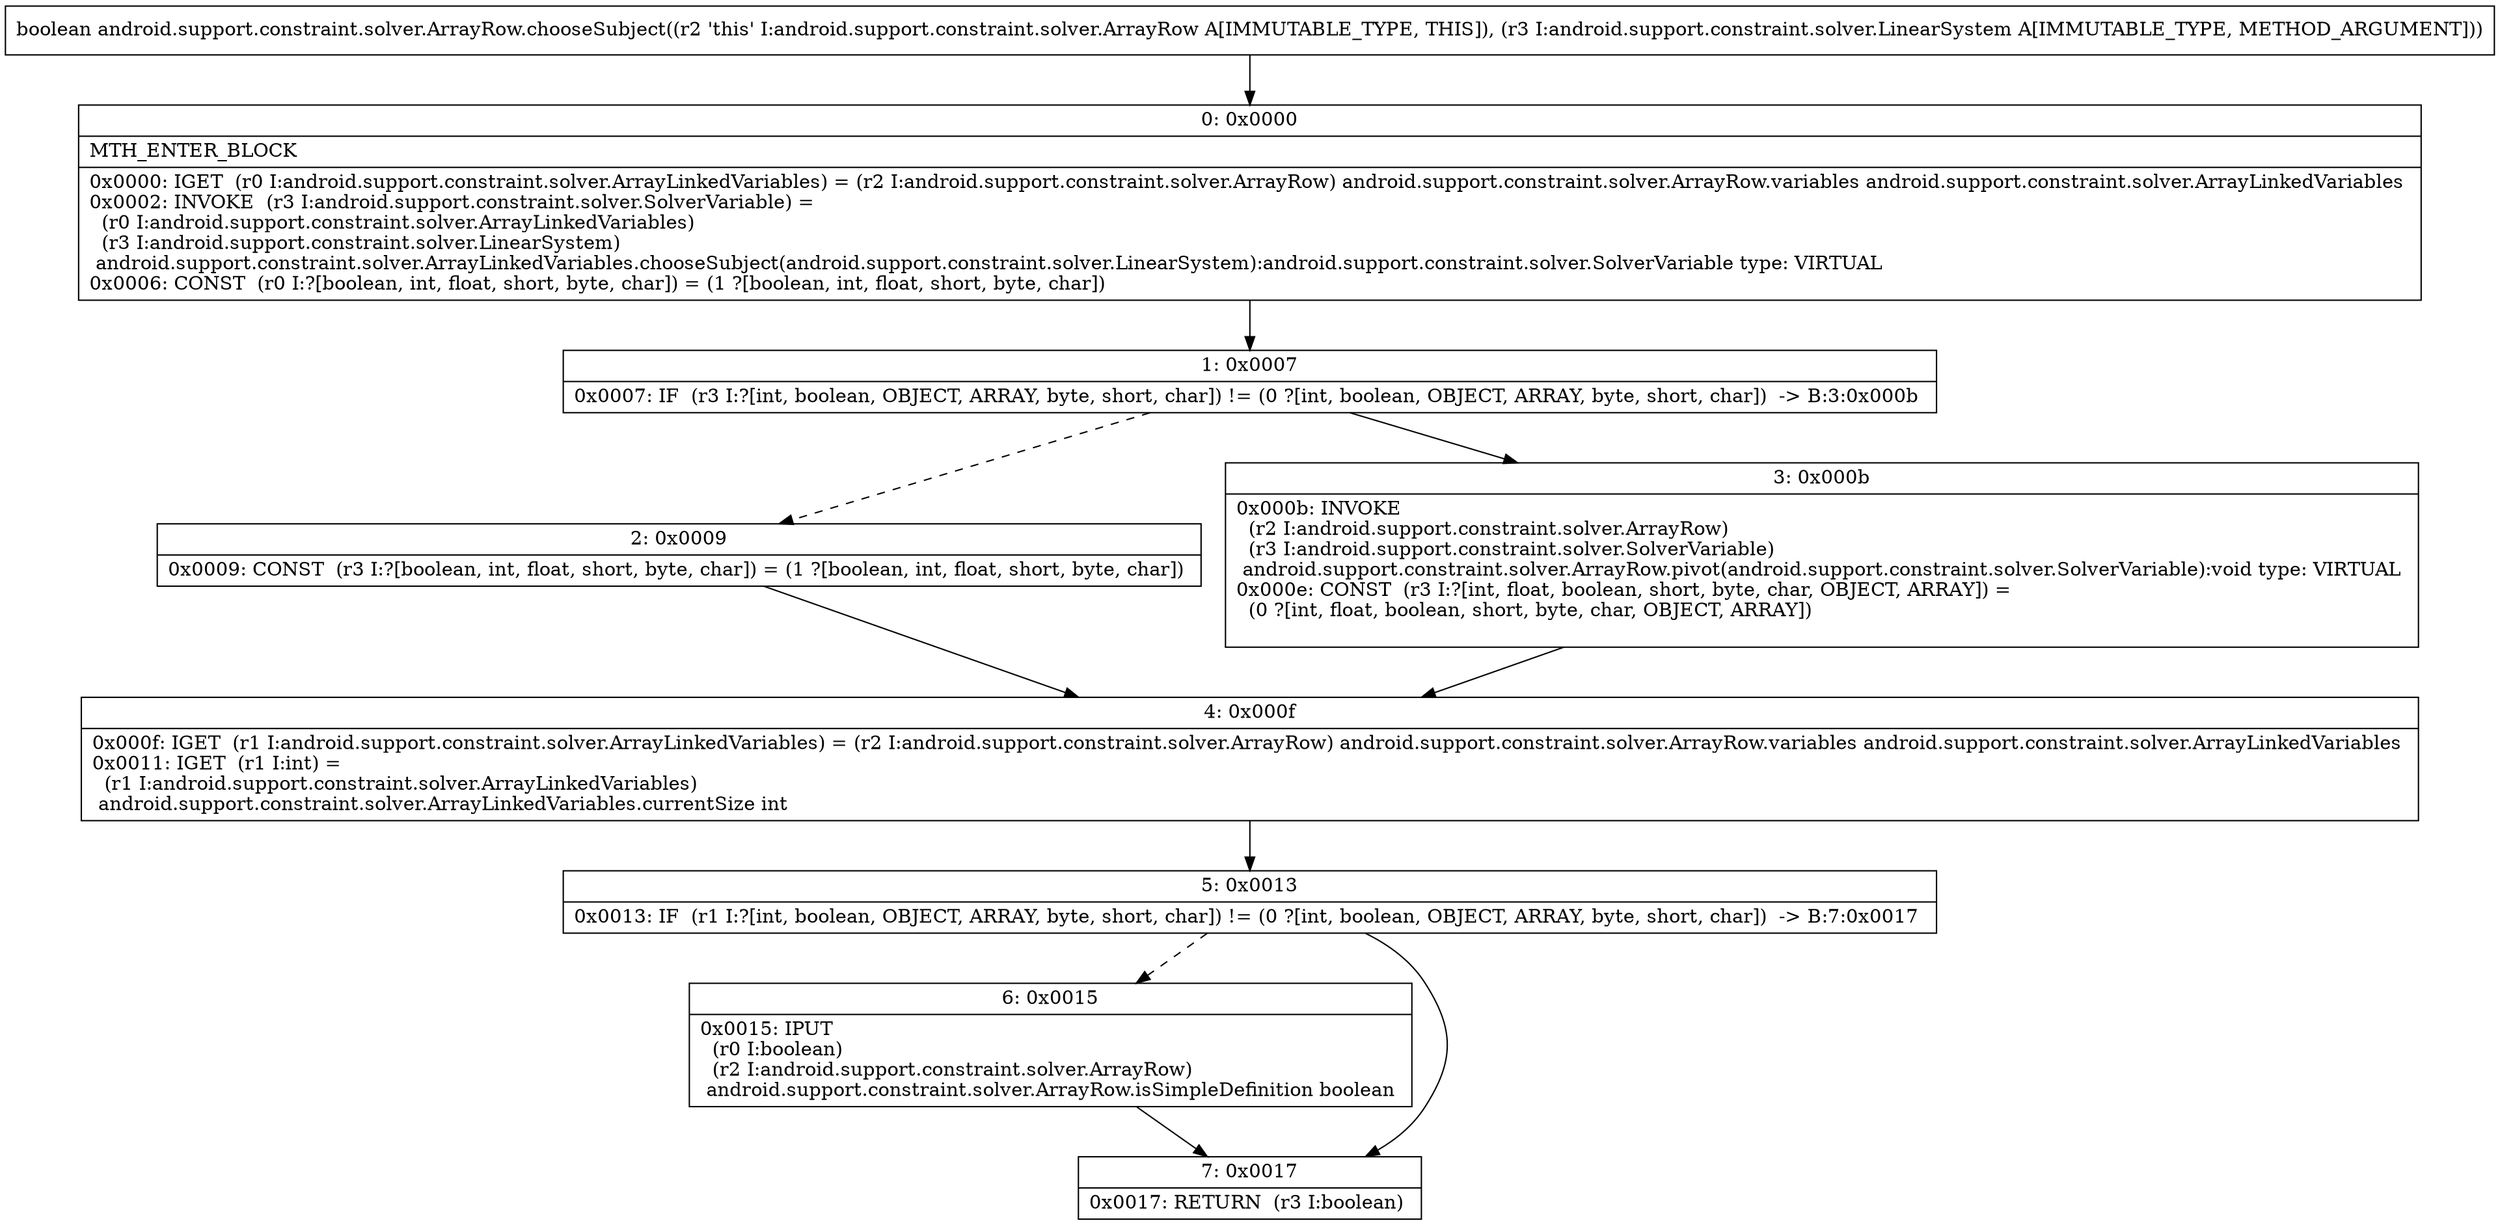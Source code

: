 digraph "CFG forandroid.support.constraint.solver.ArrayRow.chooseSubject(Landroid\/support\/constraint\/solver\/LinearSystem;)Z" {
Node_0 [shape=record,label="{0\:\ 0x0000|MTH_ENTER_BLOCK\l|0x0000: IGET  (r0 I:android.support.constraint.solver.ArrayLinkedVariables) = (r2 I:android.support.constraint.solver.ArrayRow) android.support.constraint.solver.ArrayRow.variables android.support.constraint.solver.ArrayLinkedVariables \l0x0002: INVOKE  (r3 I:android.support.constraint.solver.SolverVariable) = \l  (r0 I:android.support.constraint.solver.ArrayLinkedVariables)\l  (r3 I:android.support.constraint.solver.LinearSystem)\l android.support.constraint.solver.ArrayLinkedVariables.chooseSubject(android.support.constraint.solver.LinearSystem):android.support.constraint.solver.SolverVariable type: VIRTUAL \l0x0006: CONST  (r0 I:?[boolean, int, float, short, byte, char]) = (1 ?[boolean, int, float, short, byte, char]) \l}"];
Node_1 [shape=record,label="{1\:\ 0x0007|0x0007: IF  (r3 I:?[int, boolean, OBJECT, ARRAY, byte, short, char]) != (0 ?[int, boolean, OBJECT, ARRAY, byte, short, char])  \-\> B:3:0x000b \l}"];
Node_2 [shape=record,label="{2\:\ 0x0009|0x0009: CONST  (r3 I:?[boolean, int, float, short, byte, char]) = (1 ?[boolean, int, float, short, byte, char]) \l}"];
Node_3 [shape=record,label="{3\:\ 0x000b|0x000b: INVOKE  \l  (r2 I:android.support.constraint.solver.ArrayRow)\l  (r3 I:android.support.constraint.solver.SolverVariable)\l android.support.constraint.solver.ArrayRow.pivot(android.support.constraint.solver.SolverVariable):void type: VIRTUAL \l0x000e: CONST  (r3 I:?[int, float, boolean, short, byte, char, OBJECT, ARRAY]) = \l  (0 ?[int, float, boolean, short, byte, char, OBJECT, ARRAY])\l \l}"];
Node_4 [shape=record,label="{4\:\ 0x000f|0x000f: IGET  (r1 I:android.support.constraint.solver.ArrayLinkedVariables) = (r2 I:android.support.constraint.solver.ArrayRow) android.support.constraint.solver.ArrayRow.variables android.support.constraint.solver.ArrayLinkedVariables \l0x0011: IGET  (r1 I:int) = \l  (r1 I:android.support.constraint.solver.ArrayLinkedVariables)\l android.support.constraint.solver.ArrayLinkedVariables.currentSize int \l}"];
Node_5 [shape=record,label="{5\:\ 0x0013|0x0013: IF  (r1 I:?[int, boolean, OBJECT, ARRAY, byte, short, char]) != (0 ?[int, boolean, OBJECT, ARRAY, byte, short, char])  \-\> B:7:0x0017 \l}"];
Node_6 [shape=record,label="{6\:\ 0x0015|0x0015: IPUT  \l  (r0 I:boolean)\l  (r2 I:android.support.constraint.solver.ArrayRow)\l android.support.constraint.solver.ArrayRow.isSimpleDefinition boolean \l}"];
Node_7 [shape=record,label="{7\:\ 0x0017|0x0017: RETURN  (r3 I:boolean) \l}"];
MethodNode[shape=record,label="{boolean android.support.constraint.solver.ArrayRow.chooseSubject((r2 'this' I:android.support.constraint.solver.ArrayRow A[IMMUTABLE_TYPE, THIS]), (r3 I:android.support.constraint.solver.LinearSystem A[IMMUTABLE_TYPE, METHOD_ARGUMENT])) }"];
MethodNode -> Node_0;
Node_0 -> Node_1;
Node_1 -> Node_2[style=dashed];
Node_1 -> Node_3;
Node_2 -> Node_4;
Node_3 -> Node_4;
Node_4 -> Node_5;
Node_5 -> Node_6[style=dashed];
Node_5 -> Node_7;
Node_6 -> Node_7;
}

